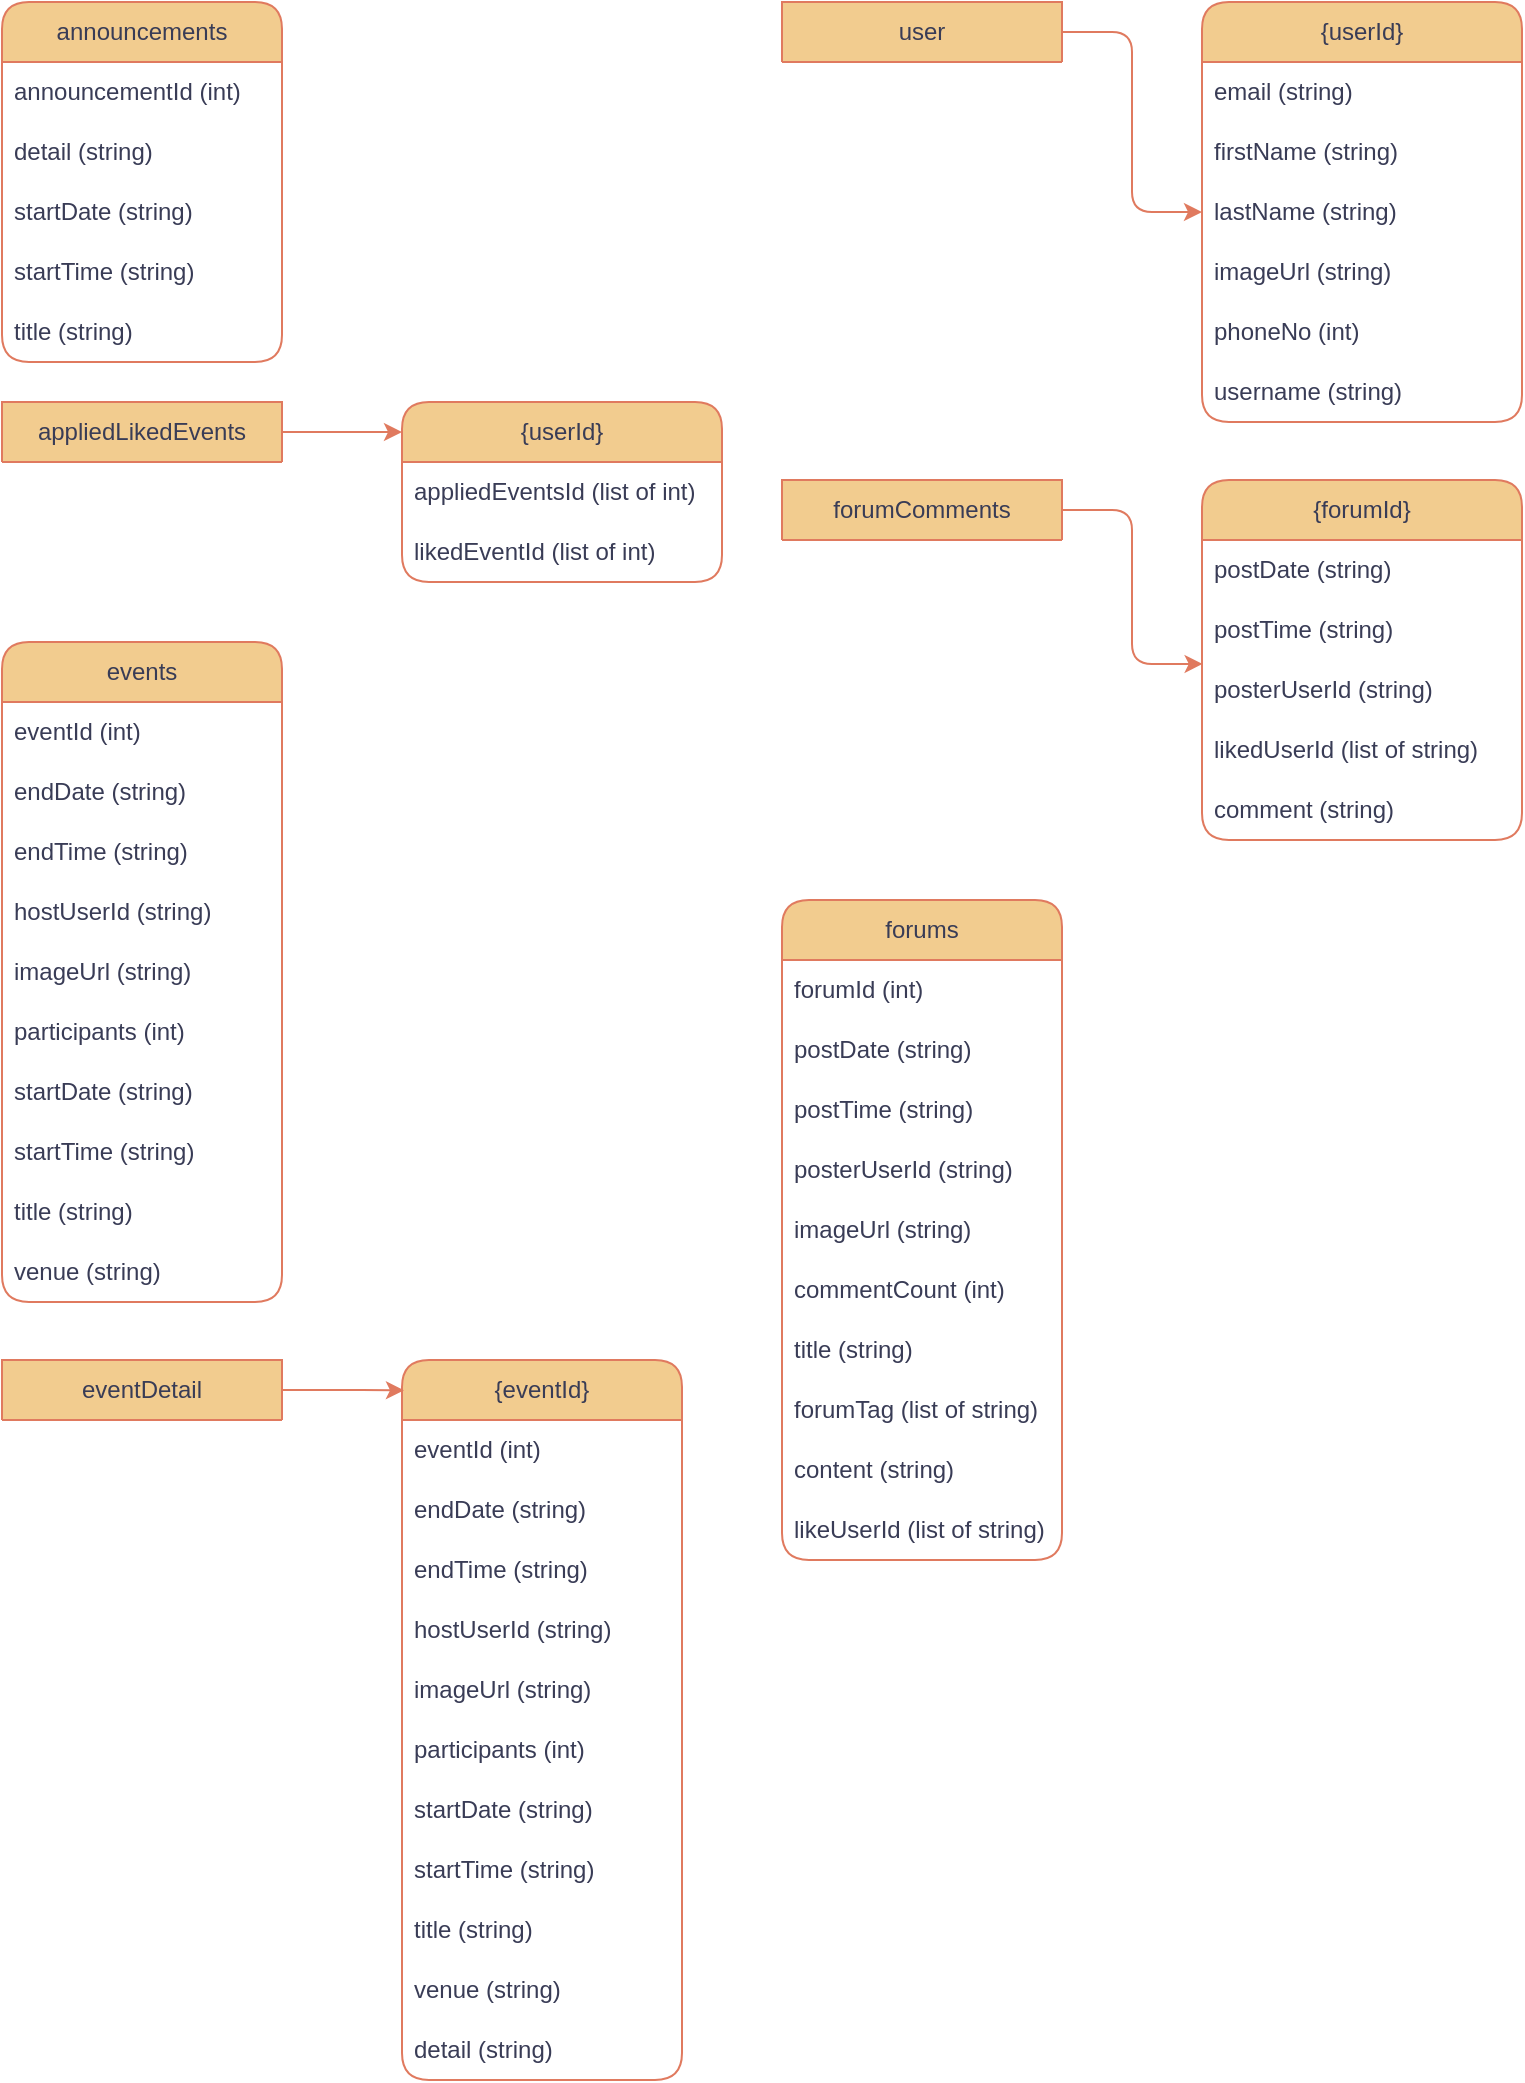 <mxfile version="21.1.1" type="github">
  <diagram id="R2lEEEUBdFMjLlhIrx00" name="Page-1">
    <mxGraphModel dx="2460" dy="1590" grid="1" gridSize="10" guides="1" tooltips="1" connect="1" arrows="1" fold="1" page="1" pageScale="1" pageWidth="850" pageHeight="1100" math="0" shadow="0" extFonts="Permanent Marker^https://fonts.googleapis.com/css?family=Permanent+Marker">
      <root>
        <mxCell id="0" />
        <mxCell id="1" parent="0" />
        <mxCell id="YQy_O0oj5p97bIJbvz2U-3" value="announcements" style="swimlane;fontStyle=0;childLayout=stackLayout;horizontal=1;startSize=30;horizontalStack=0;resizeParent=1;resizeParentMax=0;resizeLast=0;collapsible=1;marginBottom=0;whiteSpace=wrap;html=1;labelBackgroundColor=none;fillColor=#F2CC8F;strokeColor=#E07A5F;fontColor=#393C56;rounded=1;" vertex="1" parent="1">
          <mxGeometry x="45" y="31" width="140" height="180" as="geometry" />
        </mxCell>
        <mxCell id="YQy_O0oj5p97bIJbvz2U-4" value="announcementId (int)" style="text;strokeColor=none;fillColor=none;align=left;verticalAlign=middle;spacingLeft=4;spacingRight=4;overflow=hidden;points=[[0,0.5],[1,0.5]];portConstraint=eastwest;rotatable=0;whiteSpace=wrap;html=1;labelBackgroundColor=none;fontColor=#393C56;rounded=1;" vertex="1" parent="YQy_O0oj5p97bIJbvz2U-3">
          <mxGeometry y="30" width="140" height="30" as="geometry" />
        </mxCell>
        <mxCell id="YQy_O0oj5p97bIJbvz2U-5" value="detail (string)" style="text;strokeColor=none;fillColor=none;align=left;verticalAlign=middle;spacingLeft=4;spacingRight=4;overflow=hidden;points=[[0,0.5],[1,0.5]];portConstraint=eastwest;rotatable=0;whiteSpace=wrap;html=1;labelBackgroundColor=none;fontColor=#393C56;rounded=1;" vertex="1" parent="YQy_O0oj5p97bIJbvz2U-3">
          <mxGeometry y="60" width="140" height="30" as="geometry" />
        </mxCell>
        <mxCell id="YQy_O0oj5p97bIJbvz2U-6" value="startDate (string)" style="text;strokeColor=none;fillColor=none;align=left;verticalAlign=middle;spacingLeft=4;spacingRight=4;overflow=hidden;points=[[0,0.5],[1,0.5]];portConstraint=eastwest;rotatable=0;whiteSpace=wrap;html=1;labelBackgroundColor=none;fontColor=#393C56;rounded=1;" vertex="1" parent="YQy_O0oj5p97bIJbvz2U-3">
          <mxGeometry y="90" width="140" height="30" as="geometry" />
        </mxCell>
        <mxCell id="YQy_O0oj5p97bIJbvz2U-7" value="startTime (string)" style="text;strokeColor=none;fillColor=none;align=left;verticalAlign=middle;spacingLeft=4;spacingRight=4;overflow=hidden;points=[[0,0.5],[1,0.5]];portConstraint=eastwest;rotatable=0;whiteSpace=wrap;html=1;labelBackgroundColor=none;fontColor=#393C56;rounded=1;" vertex="1" parent="YQy_O0oj5p97bIJbvz2U-3">
          <mxGeometry y="120" width="140" height="30" as="geometry" />
        </mxCell>
        <mxCell id="YQy_O0oj5p97bIJbvz2U-8" value="title (string)" style="text;strokeColor=none;fillColor=none;align=left;verticalAlign=middle;spacingLeft=4;spacingRight=4;overflow=hidden;points=[[0,0.5],[1,0.5]];portConstraint=eastwest;rotatable=0;whiteSpace=wrap;html=1;labelBackgroundColor=none;fontColor=#393C56;rounded=1;" vertex="1" parent="YQy_O0oj5p97bIJbvz2U-3">
          <mxGeometry y="150" width="140" height="30" as="geometry" />
        </mxCell>
        <mxCell id="YQy_O0oj5p97bIJbvz2U-22" style="edgeStyle=orthogonalEdgeStyle;rounded=1;orthogonalLoop=1;jettySize=auto;html=1;exitX=1;exitY=0.5;exitDx=0;exitDy=0;entryX=0;entryY=0.5;entryDx=0;entryDy=0;labelBackgroundColor=none;strokeColor=#E07A5F;fontColor=default;" edge="1" parent="1" source="YQy_O0oj5p97bIJbvz2U-9">
          <mxGeometry relative="1" as="geometry">
            <mxPoint x="245" y="246" as="targetPoint" />
          </mxGeometry>
        </mxCell>
        <mxCell id="YQy_O0oj5p97bIJbvz2U-9" value="appliedLikedEvents" style="swimlane;fontStyle=0;childLayout=stackLayout;horizontal=1;startSize=30;horizontalStack=0;resizeParent=1;resizeParentMax=0;resizeLast=0;collapsible=1;marginBottom=0;whiteSpace=wrap;html=1;labelBackgroundColor=none;fillColor=#F2CC8F;strokeColor=#E07A5F;fontColor=#393C56;rounded=1;" vertex="1" parent="1">
          <mxGeometry x="45" y="231" width="140" height="30" as="geometry" />
        </mxCell>
        <mxCell id="YQy_O0oj5p97bIJbvz2U-29" value="{userId}" style="swimlane;fontStyle=0;childLayout=stackLayout;horizontal=1;startSize=30;horizontalStack=0;resizeParent=1;resizeParentMax=0;resizeLast=0;collapsible=1;marginBottom=0;whiteSpace=wrap;html=1;labelBackgroundColor=none;fillColor=#F2CC8F;strokeColor=#E07A5F;fontColor=#393C56;rounded=1;" vertex="1" parent="1">
          <mxGeometry x="245" y="231" width="160" height="90" as="geometry" />
        </mxCell>
        <mxCell id="YQy_O0oj5p97bIJbvz2U-30" value="appliedEventsId (list of int)" style="text;strokeColor=none;fillColor=none;align=left;verticalAlign=middle;spacingLeft=4;spacingRight=4;overflow=hidden;points=[[0,0.5],[1,0.5]];portConstraint=eastwest;rotatable=0;whiteSpace=wrap;html=1;labelBackgroundColor=none;fontColor=#393C56;rounded=1;" vertex="1" parent="YQy_O0oj5p97bIJbvz2U-29">
          <mxGeometry y="30" width="160" height="30" as="geometry" />
        </mxCell>
        <mxCell id="YQy_O0oj5p97bIJbvz2U-31" value="likedEventId (list of int)" style="text;strokeColor=none;fillColor=none;align=left;verticalAlign=middle;spacingLeft=4;spacingRight=4;overflow=hidden;points=[[0,0.5],[1,0.5]];portConstraint=eastwest;rotatable=0;whiteSpace=wrap;html=1;labelBackgroundColor=none;fontColor=#393C56;rounded=1;" vertex="1" parent="YQy_O0oj5p97bIJbvz2U-29">
          <mxGeometry y="60" width="160" height="30" as="geometry" />
        </mxCell>
        <mxCell id="YQy_O0oj5p97bIJbvz2U-34" value="events" style="swimlane;fontStyle=0;childLayout=stackLayout;horizontal=1;startSize=30;horizontalStack=0;resizeParent=1;resizeParentMax=0;resizeLast=0;collapsible=1;marginBottom=0;whiteSpace=wrap;html=1;labelBackgroundColor=none;fillColor=#F2CC8F;strokeColor=#E07A5F;fontColor=#393C56;rounded=1;" vertex="1" parent="1">
          <mxGeometry x="45" y="351" width="140" height="330" as="geometry" />
        </mxCell>
        <mxCell id="YQy_O0oj5p97bIJbvz2U-35" value="eventId (int)" style="text;strokeColor=none;fillColor=none;align=left;verticalAlign=middle;spacingLeft=4;spacingRight=4;overflow=hidden;points=[[0,0.5],[1,0.5]];portConstraint=eastwest;rotatable=0;whiteSpace=wrap;html=1;labelBackgroundColor=none;fontColor=#393C56;rounded=1;" vertex="1" parent="YQy_O0oj5p97bIJbvz2U-34">
          <mxGeometry y="30" width="140" height="30" as="geometry" />
        </mxCell>
        <mxCell id="YQy_O0oj5p97bIJbvz2U-36" value="endDate (string)" style="text;strokeColor=none;fillColor=none;align=left;verticalAlign=middle;spacingLeft=4;spacingRight=4;overflow=hidden;points=[[0,0.5],[1,0.5]];portConstraint=eastwest;rotatable=0;whiteSpace=wrap;html=1;labelBackgroundColor=none;fontColor=#393C56;rounded=1;" vertex="1" parent="YQy_O0oj5p97bIJbvz2U-34">
          <mxGeometry y="60" width="140" height="30" as="geometry" />
        </mxCell>
        <mxCell id="YQy_O0oj5p97bIJbvz2U-37" value="endTime&amp;nbsp;(string)" style="text;strokeColor=none;fillColor=none;align=left;verticalAlign=middle;spacingLeft=4;spacingRight=4;overflow=hidden;points=[[0,0.5],[1,0.5]];portConstraint=eastwest;rotatable=0;whiteSpace=wrap;html=1;labelBackgroundColor=none;fontColor=#393C56;rounded=1;" vertex="1" parent="YQy_O0oj5p97bIJbvz2U-34">
          <mxGeometry y="90" width="140" height="30" as="geometry" />
        </mxCell>
        <mxCell id="YQy_O0oj5p97bIJbvz2U-38" value="hostUserId&amp;nbsp;(string)" style="text;strokeColor=none;fillColor=none;align=left;verticalAlign=middle;spacingLeft=4;spacingRight=4;overflow=hidden;points=[[0,0.5],[1,0.5]];portConstraint=eastwest;rotatable=0;whiteSpace=wrap;html=1;labelBackgroundColor=none;fontColor=#393C56;rounded=1;" vertex="1" parent="YQy_O0oj5p97bIJbvz2U-34">
          <mxGeometry y="120" width="140" height="30" as="geometry" />
        </mxCell>
        <mxCell id="YQy_O0oj5p97bIJbvz2U-39" value="imageUrl&amp;nbsp;(string)" style="text;strokeColor=none;fillColor=none;align=left;verticalAlign=middle;spacingLeft=4;spacingRight=4;overflow=hidden;points=[[0,0.5],[1,0.5]];portConstraint=eastwest;rotatable=0;whiteSpace=wrap;html=1;labelBackgroundColor=none;fontColor=#393C56;rounded=1;" vertex="1" parent="YQy_O0oj5p97bIJbvz2U-34">
          <mxGeometry y="150" width="140" height="30" as="geometry" />
        </mxCell>
        <mxCell id="YQy_O0oj5p97bIJbvz2U-40" value="participants (int)" style="text;strokeColor=none;fillColor=none;align=left;verticalAlign=middle;spacingLeft=4;spacingRight=4;overflow=hidden;points=[[0,0.5],[1,0.5]];portConstraint=eastwest;rotatable=0;whiteSpace=wrap;html=1;labelBackgroundColor=none;fontColor=#393C56;rounded=1;" vertex="1" parent="YQy_O0oj5p97bIJbvz2U-34">
          <mxGeometry y="180" width="140" height="30" as="geometry" />
        </mxCell>
        <mxCell id="YQy_O0oj5p97bIJbvz2U-41" value="startDate&amp;nbsp;(string)" style="text;strokeColor=none;fillColor=none;align=left;verticalAlign=middle;spacingLeft=4;spacingRight=4;overflow=hidden;points=[[0,0.5],[1,0.5]];portConstraint=eastwest;rotatable=0;whiteSpace=wrap;html=1;labelBackgroundColor=none;fontColor=#393C56;rounded=1;" vertex="1" parent="YQy_O0oj5p97bIJbvz2U-34">
          <mxGeometry y="210" width="140" height="30" as="geometry" />
        </mxCell>
        <mxCell id="YQy_O0oj5p97bIJbvz2U-42" value="startTime&amp;nbsp;(string)" style="text;strokeColor=none;fillColor=none;align=left;verticalAlign=middle;spacingLeft=4;spacingRight=4;overflow=hidden;points=[[0,0.5],[1,0.5]];portConstraint=eastwest;rotatable=0;whiteSpace=wrap;html=1;labelBackgroundColor=none;fontColor=#393C56;rounded=1;" vertex="1" parent="YQy_O0oj5p97bIJbvz2U-34">
          <mxGeometry y="240" width="140" height="30" as="geometry" />
        </mxCell>
        <mxCell id="YQy_O0oj5p97bIJbvz2U-43" value="title&amp;nbsp;(string)" style="text;strokeColor=none;fillColor=none;align=left;verticalAlign=middle;spacingLeft=4;spacingRight=4;overflow=hidden;points=[[0,0.5],[1,0.5]];portConstraint=eastwest;rotatable=0;whiteSpace=wrap;html=1;labelBackgroundColor=none;fontColor=#393C56;rounded=1;" vertex="1" parent="YQy_O0oj5p97bIJbvz2U-34">
          <mxGeometry y="270" width="140" height="30" as="geometry" />
        </mxCell>
        <mxCell id="YQy_O0oj5p97bIJbvz2U-44" value="venue&amp;nbsp;(string)" style="text;strokeColor=none;fillColor=none;align=left;verticalAlign=middle;spacingLeft=4;spacingRight=4;overflow=hidden;points=[[0,0.5],[1,0.5]];portConstraint=eastwest;rotatable=0;whiteSpace=wrap;html=1;labelBackgroundColor=none;fontColor=#393C56;rounded=1;" vertex="1" parent="YQy_O0oj5p97bIJbvz2U-34">
          <mxGeometry y="300" width="140" height="30" as="geometry" />
        </mxCell>
        <mxCell id="YQy_O0oj5p97bIJbvz2U-45" value="{eventId}" style="swimlane;fontStyle=0;childLayout=stackLayout;horizontal=1;startSize=30;horizontalStack=0;resizeParent=1;resizeParentMax=0;resizeLast=0;collapsible=1;marginBottom=0;whiteSpace=wrap;html=1;labelBackgroundColor=none;fillColor=#F2CC8F;strokeColor=#E07A5F;fontColor=#393C56;rounded=1;" vertex="1" parent="1">
          <mxGeometry x="245" y="710" width="140" height="360" as="geometry" />
        </mxCell>
        <mxCell id="YQy_O0oj5p97bIJbvz2U-46" value="eventId (int)" style="text;strokeColor=none;fillColor=none;align=left;verticalAlign=middle;spacingLeft=4;spacingRight=4;overflow=hidden;points=[[0,0.5],[1,0.5]];portConstraint=eastwest;rotatable=0;whiteSpace=wrap;html=1;labelBackgroundColor=none;fontColor=#393C56;rounded=1;" vertex="1" parent="YQy_O0oj5p97bIJbvz2U-45">
          <mxGeometry y="30" width="140" height="30" as="geometry" />
        </mxCell>
        <mxCell id="YQy_O0oj5p97bIJbvz2U-47" value="endDate (string)" style="text;strokeColor=none;fillColor=none;align=left;verticalAlign=middle;spacingLeft=4;spacingRight=4;overflow=hidden;points=[[0,0.5],[1,0.5]];portConstraint=eastwest;rotatable=0;whiteSpace=wrap;html=1;labelBackgroundColor=none;fontColor=#393C56;rounded=1;" vertex="1" parent="YQy_O0oj5p97bIJbvz2U-45">
          <mxGeometry y="60" width="140" height="30" as="geometry" />
        </mxCell>
        <mxCell id="YQy_O0oj5p97bIJbvz2U-48" value="endTime&amp;nbsp;(string)" style="text;strokeColor=none;fillColor=none;align=left;verticalAlign=middle;spacingLeft=4;spacingRight=4;overflow=hidden;points=[[0,0.5],[1,0.5]];portConstraint=eastwest;rotatable=0;whiteSpace=wrap;html=1;labelBackgroundColor=none;fontColor=#393C56;rounded=1;" vertex="1" parent="YQy_O0oj5p97bIJbvz2U-45">
          <mxGeometry y="90" width="140" height="30" as="geometry" />
        </mxCell>
        <mxCell id="YQy_O0oj5p97bIJbvz2U-49" value="hostUserId&amp;nbsp;(string)" style="text;strokeColor=none;fillColor=none;align=left;verticalAlign=middle;spacingLeft=4;spacingRight=4;overflow=hidden;points=[[0,0.5],[1,0.5]];portConstraint=eastwest;rotatable=0;whiteSpace=wrap;html=1;labelBackgroundColor=none;fontColor=#393C56;rounded=1;" vertex="1" parent="YQy_O0oj5p97bIJbvz2U-45">
          <mxGeometry y="120" width="140" height="30" as="geometry" />
        </mxCell>
        <mxCell id="YQy_O0oj5p97bIJbvz2U-50" value="imageUrl&amp;nbsp;(string)" style="text;strokeColor=none;fillColor=none;align=left;verticalAlign=middle;spacingLeft=4;spacingRight=4;overflow=hidden;points=[[0,0.5],[1,0.5]];portConstraint=eastwest;rotatable=0;whiteSpace=wrap;html=1;labelBackgroundColor=none;fontColor=#393C56;rounded=1;" vertex="1" parent="YQy_O0oj5p97bIJbvz2U-45">
          <mxGeometry y="150" width="140" height="30" as="geometry" />
        </mxCell>
        <mxCell id="YQy_O0oj5p97bIJbvz2U-51" value="participants (int)" style="text;strokeColor=none;fillColor=none;align=left;verticalAlign=middle;spacingLeft=4;spacingRight=4;overflow=hidden;points=[[0,0.5],[1,0.5]];portConstraint=eastwest;rotatable=0;whiteSpace=wrap;html=1;labelBackgroundColor=none;fontColor=#393C56;rounded=1;" vertex="1" parent="YQy_O0oj5p97bIJbvz2U-45">
          <mxGeometry y="180" width="140" height="30" as="geometry" />
        </mxCell>
        <mxCell id="YQy_O0oj5p97bIJbvz2U-52" value="startDate&amp;nbsp;(string)" style="text;strokeColor=none;fillColor=none;align=left;verticalAlign=middle;spacingLeft=4;spacingRight=4;overflow=hidden;points=[[0,0.5],[1,0.5]];portConstraint=eastwest;rotatable=0;whiteSpace=wrap;html=1;labelBackgroundColor=none;fontColor=#393C56;rounded=1;" vertex="1" parent="YQy_O0oj5p97bIJbvz2U-45">
          <mxGeometry y="210" width="140" height="30" as="geometry" />
        </mxCell>
        <mxCell id="YQy_O0oj5p97bIJbvz2U-53" value="startTime&amp;nbsp;(string)" style="text;strokeColor=none;fillColor=none;align=left;verticalAlign=middle;spacingLeft=4;spacingRight=4;overflow=hidden;points=[[0,0.5],[1,0.5]];portConstraint=eastwest;rotatable=0;whiteSpace=wrap;html=1;labelBackgroundColor=none;fontColor=#393C56;rounded=1;" vertex="1" parent="YQy_O0oj5p97bIJbvz2U-45">
          <mxGeometry y="240" width="140" height="30" as="geometry" />
        </mxCell>
        <mxCell id="YQy_O0oj5p97bIJbvz2U-54" value="title&amp;nbsp;(string)" style="text;strokeColor=none;fillColor=none;align=left;verticalAlign=middle;spacingLeft=4;spacingRight=4;overflow=hidden;points=[[0,0.5],[1,0.5]];portConstraint=eastwest;rotatable=0;whiteSpace=wrap;html=1;labelBackgroundColor=none;fontColor=#393C56;rounded=1;" vertex="1" parent="YQy_O0oj5p97bIJbvz2U-45">
          <mxGeometry y="270" width="140" height="30" as="geometry" />
        </mxCell>
        <mxCell id="YQy_O0oj5p97bIJbvz2U-55" value="venue&amp;nbsp;(string)" style="text;strokeColor=none;fillColor=none;align=left;verticalAlign=middle;spacingLeft=4;spacingRight=4;overflow=hidden;points=[[0,0.5],[1,0.5]];portConstraint=eastwest;rotatable=0;whiteSpace=wrap;html=1;labelBackgroundColor=none;fontColor=#393C56;rounded=1;" vertex="1" parent="YQy_O0oj5p97bIJbvz2U-45">
          <mxGeometry y="300" width="140" height="30" as="geometry" />
        </mxCell>
        <mxCell id="YQy_O0oj5p97bIJbvz2U-56" value="detail (string)" style="text;strokeColor=none;fillColor=none;align=left;verticalAlign=middle;spacingLeft=4;spacingRight=4;overflow=hidden;points=[[0,0.5],[1,0.5]];portConstraint=eastwest;rotatable=0;whiteSpace=wrap;html=1;labelBackgroundColor=none;fontColor=#393C56;rounded=1;" vertex="1" parent="YQy_O0oj5p97bIJbvz2U-45">
          <mxGeometry y="330" width="140" height="30" as="geometry" />
        </mxCell>
        <mxCell id="YQy_O0oj5p97bIJbvz2U-58" value="forums" style="swimlane;fontStyle=0;childLayout=stackLayout;horizontal=1;startSize=30;horizontalStack=0;resizeParent=1;resizeParentMax=0;resizeLast=0;collapsible=1;marginBottom=0;whiteSpace=wrap;html=1;labelBackgroundColor=none;fillColor=#F2CC8F;strokeColor=#E07A5F;fontColor=#393C56;rounded=1;" vertex="1" parent="1">
          <mxGeometry x="435" y="480" width="140" height="330" as="geometry" />
        </mxCell>
        <mxCell id="YQy_O0oj5p97bIJbvz2U-59" value="forumId (int)" style="text;strokeColor=none;fillColor=none;align=left;verticalAlign=middle;spacingLeft=4;spacingRight=4;overflow=hidden;points=[[0,0.5],[1,0.5]];portConstraint=eastwest;rotatable=0;whiteSpace=wrap;html=1;labelBackgroundColor=none;fontColor=#393C56;rounded=1;" vertex="1" parent="YQy_O0oj5p97bIJbvz2U-58">
          <mxGeometry y="30" width="140" height="30" as="geometry" />
        </mxCell>
        <mxCell id="YQy_O0oj5p97bIJbvz2U-60" value="postDate (string)" style="text;strokeColor=none;fillColor=none;align=left;verticalAlign=middle;spacingLeft=4;spacingRight=4;overflow=hidden;points=[[0,0.5],[1,0.5]];portConstraint=eastwest;rotatable=0;whiteSpace=wrap;html=1;labelBackgroundColor=none;fontColor=#393C56;rounded=1;" vertex="1" parent="YQy_O0oj5p97bIJbvz2U-58">
          <mxGeometry y="60" width="140" height="30" as="geometry" />
        </mxCell>
        <mxCell id="YQy_O0oj5p97bIJbvz2U-61" value="postTime&amp;nbsp;(string)" style="text;strokeColor=none;fillColor=none;align=left;verticalAlign=middle;spacingLeft=4;spacingRight=4;overflow=hidden;points=[[0,0.5],[1,0.5]];portConstraint=eastwest;rotatable=0;whiteSpace=wrap;html=1;labelBackgroundColor=none;fontColor=#393C56;rounded=1;" vertex="1" parent="YQy_O0oj5p97bIJbvz2U-58">
          <mxGeometry y="90" width="140" height="30" as="geometry" />
        </mxCell>
        <mxCell id="YQy_O0oj5p97bIJbvz2U-62" value="posterUserId&amp;nbsp;(string)" style="text;strokeColor=none;fillColor=none;align=left;verticalAlign=middle;spacingLeft=4;spacingRight=4;overflow=hidden;points=[[0,0.5],[1,0.5]];portConstraint=eastwest;rotatable=0;whiteSpace=wrap;html=1;labelBackgroundColor=none;fontColor=#393C56;rounded=1;" vertex="1" parent="YQy_O0oj5p97bIJbvz2U-58">
          <mxGeometry y="120" width="140" height="30" as="geometry" />
        </mxCell>
        <mxCell id="YQy_O0oj5p97bIJbvz2U-63" value="imageUrl&amp;nbsp;(string)" style="text;strokeColor=none;fillColor=none;align=left;verticalAlign=middle;spacingLeft=4;spacingRight=4;overflow=hidden;points=[[0,0.5],[1,0.5]];portConstraint=eastwest;rotatable=0;whiteSpace=wrap;html=1;labelBackgroundColor=none;fontColor=#393C56;rounded=1;" vertex="1" parent="YQy_O0oj5p97bIJbvz2U-58">
          <mxGeometry y="150" width="140" height="30" as="geometry" />
        </mxCell>
        <mxCell id="YQy_O0oj5p97bIJbvz2U-64" value="commentCount (int)" style="text;strokeColor=none;fillColor=none;align=left;verticalAlign=middle;spacingLeft=4;spacingRight=4;overflow=hidden;points=[[0,0.5],[1,0.5]];portConstraint=eastwest;rotatable=0;whiteSpace=wrap;html=1;labelBackgroundColor=none;fontColor=#393C56;rounded=1;" vertex="1" parent="YQy_O0oj5p97bIJbvz2U-58">
          <mxGeometry y="180" width="140" height="30" as="geometry" />
        </mxCell>
        <mxCell id="YQy_O0oj5p97bIJbvz2U-65" value="title (string)" style="text;strokeColor=none;fillColor=none;align=left;verticalAlign=middle;spacingLeft=4;spacingRight=4;overflow=hidden;points=[[0,0.5],[1,0.5]];portConstraint=eastwest;rotatable=0;whiteSpace=wrap;html=1;labelBackgroundColor=none;fontColor=#393C56;rounded=1;" vertex="1" parent="YQy_O0oj5p97bIJbvz2U-58">
          <mxGeometry y="210" width="140" height="30" as="geometry" />
        </mxCell>
        <mxCell id="YQy_O0oj5p97bIJbvz2U-66" value="forumTag (list of string)" style="text;strokeColor=none;fillColor=none;align=left;verticalAlign=middle;spacingLeft=4;spacingRight=4;overflow=hidden;points=[[0,0.5],[1,0.5]];portConstraint=eastwest;rotatable=0;whiteSpace=wrap;html=1;labelBackgroundColor=none;fontColor=#393C56;rounded=1;" vertex="1" parent="YQy_O0oj5p97bIJbvz2U-58">
          <mxGeometry y="240" width="140" height="30" as="geometry" />
        </mxCell>
        <mxCell id="YQy_O0oj5p97bIJbvz2U-67" value="content (string)" style="text;strokeColor=none;fillColor=none;align=left;verticalAlign=middle;spacingLeft=4;spacingRight=4;overflow=hidden;points=[[0,0.5],[1,0.5]];portConstraint=eastwest;rotatable=0;whiteSpace=wrap;html=1;labelBackgroundColor=none;fontColor=#393C56;rounded=1;" vertex="1" parent="YQy_O0oj5p97bIJbvz2U-58">
          <mxGeometry y="270" width="140" height="30" as="geometry" />
        </mxCell>
        <mxCell id="YQy_O0oj5p97bIJbvz2U-68" value="likeUserId (list of string)" style="text;strokeColor=none;fillColor=none;align=left;verticalAlign=middle;spacingLeft=4;spacingRight=4;overflow=hidden;points=[[0,0.5],[1,0.5]];portConstraint=eastwest;rotatable=0;whiteSpace=wrap;html=1;labelBackgroundColor=none;fontColor=#393C56;rounded=1;" vertex="1" parent="YQy_O0oj5p97bIJbvz2U-58">
          <mxGeometry y="300" width="140" height="30" as="geometry" />
        </mxCell>
        <mxCell id="YQy_O0oj5p97bIJbvz2U-69" value="{forumId}" style="swimlane;fontStyle=0;childLayout=stackLayout;horizontal=1;startSize=30;horizontalStack=0;resizeParent=1;resizeParentMax=0;resizeLast=0;collapsible=1;marginBottom=0;whiteSpace=wrap;html=1;labelBackgroundColor=none;fillColor=#F2CC8F;strokeColor=#E07A5F;fontColor=#393C56;rounded=1;" vertex="1" parent="1">
          <mxGeometry x="645" y="270" width="160" height="180" as="geometry" />
        </mxCell>
        <mxCell id="YQy_O0oj5p97bIJbvz2U-71" value="postDate (string)" style="text;strokeColor=none;fillColor=none;align=left;verticalAlign=middle;spacingLeft=4;spacingRight=4;overflow=hidden;points=[[0,0.5],[1,0.5]];portConstraint=eastwest;rotatable=0;whiteSpace=wrap;html=1;labelBackgroundColor=none;fontColor=#393C56;rounded=1;" vertex="1" parent="YQy_O0oj5p97bIJbvz2U-69">
          <mxGeometry y="30" width="160" height="30" as="geometry" />
        </mxCell>
        <mxCell id="YQy_O0oj5p97bIJbvz2U-72" value="postTime&amp;nbsp;(string)" style="text;strokeColor=none;fillColor=none;align=left;verticalAlign=middle;spacingLeft=4;spacingRight=4;overflow=hidden;points=[[0,0.5],[1,0.5]];portConstraint=eastwest;rotatable=0;whiteSpace=wrap;html=1;labelBackgroundColor=none;fontColor=#393C56;rounded=1;" vertex="1" parent="YQy_O0oj5p97bIJbvz2U-69">
          <mxGeometry y="60" width="160" height="30" as="geometry" />
        </mxCell>
        <mxCell id="YQy_O0oj5p97bIJbvz2U-73" value="posterUserId&amp;nbsp;(string)" style="text;strokeColor=none;fillColor=none;align=left;verticalAlign=middle;spacingLeft=4;spacingRight=4;overflow=hidden;points=[[0,0.5],[1,0.5]];portConstraint=eastwest;rotatable=0;whiteSpace=wrap;html=1;labelBackgroundColor=none;fontColor=#393C56;rounded=1;" vertex="1" parent="YQy_O0oj5p97bIJbvz2U-69">
          <mxGeometry y="90" width="160" height="30" as="geometry" />
        </mxCell>
        <mxCell id="YQy_O0oj5p97bIJbvz2U-77" value="likedUserId (list of string)" style="text;strokeColor=none;fillColor=none;align=left;verticalAlign=middle;spacingLeft=4;spacingRight=4;overflow=hidden;points=[[0,0.5],[1,0.5]];portConstraint=eastwest;rotatable=0;whiteSpace=wrap;html=1;labelBackgroundColor=none;fontColor=#393C56;rounded=1;" vertex="1" parent="YQy_O0oj5p97bIJbvz2U-69">
          <mxGeometry y="120" width="160" height="30" as="geometry" />
        </mxCell>
        <mxCell id="YQy_O0oj5p97bIJbvz2U-78" value="comment (string)" style="text;strokeColor=none;fillColor=none;align=left;verticalAlign=middle;spacingLeft=4;spacingRight=4;overflow=hidden;points=[[0,0.5],[1,0.5]];portConstraint=eastwest;rotatable=0;whiteSpace=wrap;html=1;labelBackgroundColor=none;fontColor=#393C56;rounded=1;" vertex="1" parent="YQy_O0oj5p97bIJbvz2U-69">
          <mxGeometry y="150" width="160" height="30" as="geometry" />
        </mxCell>
        <mxCell id="YQy_O0oj5p97bIJbvz2U-100" style="edgeStyle=orthogonalEdgeStyle;rounded=1;orthogonalLoop=1;jettySize=auto;html=1;exitX=1;exitY=0.5;exitDx=0;exitDy=0;entryX=0.002;entryY=0.065;entryDx=0;entryDy=0;entryPerimeter=0;labelBackgroundColor=none;strokeColor=#E07A5F;fontColor=default;" edge="1" parent="1" source="YQy_O0oj5p97bIJbvz2U-80" target="YQy_O0oj5p97bIJbvz2U-73">
          <mxGeometry relative="1" as="geometry" />
        </mxCell>
        <mxCell id="YQy_O0oj5p97bIJbvz2U-80" value="forumComments" style="swimlane;fontStyle=0;childLayout=stackLayout;horizontal=1;startSize=30;horizontalStack=0;resizeParent=1;resizeParentMax=0;resizeLast=0;collapsible=1;marginBottom=0;whiteSpace=wrap;html=1;labelBackgroundColor=none;fillColor=#F2CC8F;strokeColor=#E07A5F;fontColor=#393C56;rounded=1;" vertex="1" parent="1">
          <mxGeometry x="435" y="270" width="140" height="30" as="geometry" />
        </mxCell>
        <mxCell id="YQy_O0oj5p97bIJbvz2U-102" style="edgeStyle=orthogonalEdgeStyle;rounded=1;orthogonalLoop=1;jettySize=auto;html=1;exitX=1;exitY=0.5;exitDx=0;exitDy=0;labelBackgroundColor=none;strokeColor=#E07A5F;fontColor=default;" edge="1" parent="1" source="YQy_O0oj5p97bIJbvz2U-86" target="YQy_O0oj5p97bIJbvz2U-87">
          <mxGeometry relative="1" as="geometry" />
        </mxCell>
        <mxCell id="YQy_O0oj5p97bIJbvz2U-86" value="user" style="swimlane;fontStyle=0;childLayout=stackLayout;horizontal=1;startSize=30;horizontalStack=0;resizeParent=1;resizeParentMax=0;resizeLast=0;collapsible=1;marginBottom=0;whiteSpace=wrap;html=1;labelBackgroundColor=none;fillColor=#F2CC8F;strokeColor=#E07A5F;fontColor=#393C56;rounded=1;" vertex="1" parent="1">
          <mxGeometry x="435" y="31" width="140" height="30" as="geometry" />
        </mxCell>
        <mxCell id="YQy_O0oj5p97bIJbvz2U-87" value="{userId}" style="swimlane;fontStyle=0;childLayout=stackLayout;horizontal=1;startSize=30;horizontalStack=0;resizeParent=1;resizeParentMax=0;resizeLast=0;collapsible=1;marginBottom=0;whiteSpace=wrap;html=1;labelBackgroundColor=none;fillColor=#F2CC8F;strokeColor=#E07A5F;fontColor=#393C56;rounded=1;" vertex="1" parent="1">
          <mxGeometry x="645" y="31" width="160" height="210" as="geometry" />
        </mxCell>
        <mxCell id="YQy_O0oj5p97bIJbvz2U-89" value="email (string)" style="text;strokeColor=none;fillColor=none;align=left;verticalAlign=middle;spacingLeft=4;spacingRight=4;overflow=hidden;points=[[0,0.5],[1,0.5]];portConstraint=eastwest;rotatable=0;whiteSpace=wrap;html=1;labelBackgroundColor=none;fontColor=#393C56;rounded=1;" vertex="1" parent="YQy_O0oj5p97bIJbvz2U-87">
          <mxGeometry y="30" width="160" height="30" as="geometry" />
        </mxCell>
        <mxCell id="YQy_O0oj5p97bIJbvz2U-90" value="firstName (string)" style="text;strokeColor=none;fillColor=none;align=left;verticalAlign=middle;spacingLeft=4;spacingRight=4;overflow=hidden;points=[[0,0.5],[1,0.5]];portConstraint=eastwest;rotatable=0;whiteSpace=wrap;html=1;labelBackgroundColor=none;fontColor=#393C56;rounded=1;" vertex="1" parent="YQy_O0oj5p97bIJbvz2U-87">
          <mxGeometry y="60" width="160" height="30" as="geometry" />
        </mxCell>
        <mxCell id="YQy_O0oj5p97bIJbvz2U-98" value="lastName (string)" style="text;strokeColor=none;fillColor=none;align=left;verticalAlign=middle;spacingLeft=4;spacingRight=4;overflow=hidden;points=[[0,0.5],[1,0.5]];portConstraint=eastwest;rotatable=0;whiteSpace=wrap;html=1;labelBackgroundColor=none;fontColor=#393C56;rounded=1;" vertex="1" parent="YQy_O0oj5p97bIJbvz2U-87">
          <mxGeometry y="90" width="160" height="30" as="geometry" />
        </mxCell>
        <mxCell id="YQy_O0oj5p97bIJbvz2U-92" value="imageUrl&amp;nbsp;(string)" style="text;strokeColor=none;fillColor=none;align=left;verticalAlign=middle;spacingLeft=4;spacingRight=4;overflow=hidden;points=[[0,0.5],[1,0.5]];portConstraint=eastwest;rotatable=0;whiteSpace=wrap;html=1;labelBackgroundColor=none;fontColor=#393C56;rounded=1;" vertex="1" parent="YQy_O0oj5p97bIJbvz2U-87">
          <mxGeometry y="120" width="160" height="30" as="geometry" />
        </mxCell>
        <mxCell id="YQy_O0oj5p97bIJbvz2U-93" value="phoneNo (int)" style="text;strokeColor=none;fillColor=none;align=left;verticalAlign=middle;spacingLeft=4;spacingRight=4;overflow=hidden;points=[[0,0.5],[1,0.5]];portConstraint=eastwest;rotatable=0;whiteSpace=wrap;html=1;labelBackgroundColor=none;fontColor=#393C56;rounded=1;" vertex="1" parent="YQy_O0oj5p97bIJbvz2U-87">
          <mxGeometry y="150" width="160" height="30" as="geometry" />
        </mxCell>
        <mxCell id="YQy_O0oj5p97bIJbvz2U-94" value="username (string)" style="text;strokeColor=none;fillColor=none;align=left;verticalAlign=middle;spacingLeft=4;spacingRight=4;overflow=hidden;points=[[0,0.5],[1,0.5]];portConstraint=eastwest;rotatable=0;whiteSpace=wrap;html=1;labelBackgroundColor=none;fontColor=#393C56;rounded=1;" vertex="1" parent="YQy_O0oj5p97bIJbvz2U-87">
          <mxGeometry y="180" width="160" height="30" as="geometry" />
        </mxCell>
        <mxCell id="YQy_O0oj5p97bIJbvz2U-104" style="edgeStyle=orthogonalEdgeStyle;rounded=1;orthogonalLoop=1;jettySize=auto;html=1;exitX=1;exitY=0.5;exitDx=0;exitDy=0;entryX=0.007;entryY=0.042;entryDx=0;entryDy=0;entryPerimeter=0;labelBackgroundColor=none;strokeColor=#E07A5F;fontColor=default;" edge="1" parent="1" source="YQy_O0oj5p97bIJbvz2U-103" target="YQy_O0oj5p97bIJbvz2U-45">
          <mxGeometry relative="1" as="geometry" />
        </mxCell>
        <mxCell id="YQy_O0oj5p97bIJbvz2U-103" value="eventDetail" style="swimlane;fontStyle=0;childLayout=stackLayout;horizontal=1;startSize=30;horizontalStack=0;resizeParent=1;resizeParentMax=0;resizeLast=0;collapsible=1;marginBottom=0;whiteSpace=wrap;html=1;labelBackgroundColor=none;fillColor=#F2CC8F;strokeColor=#E07A5F;fontColor=#393C56;rounded=1;" vertex="1" parent="1">
          <mxGeometry x="45" y="710" width="140" height="30" as="geometry" />
        </mxCell>
      </root>
    </mxGraphModel>
  </diagram>
</mxfile>
